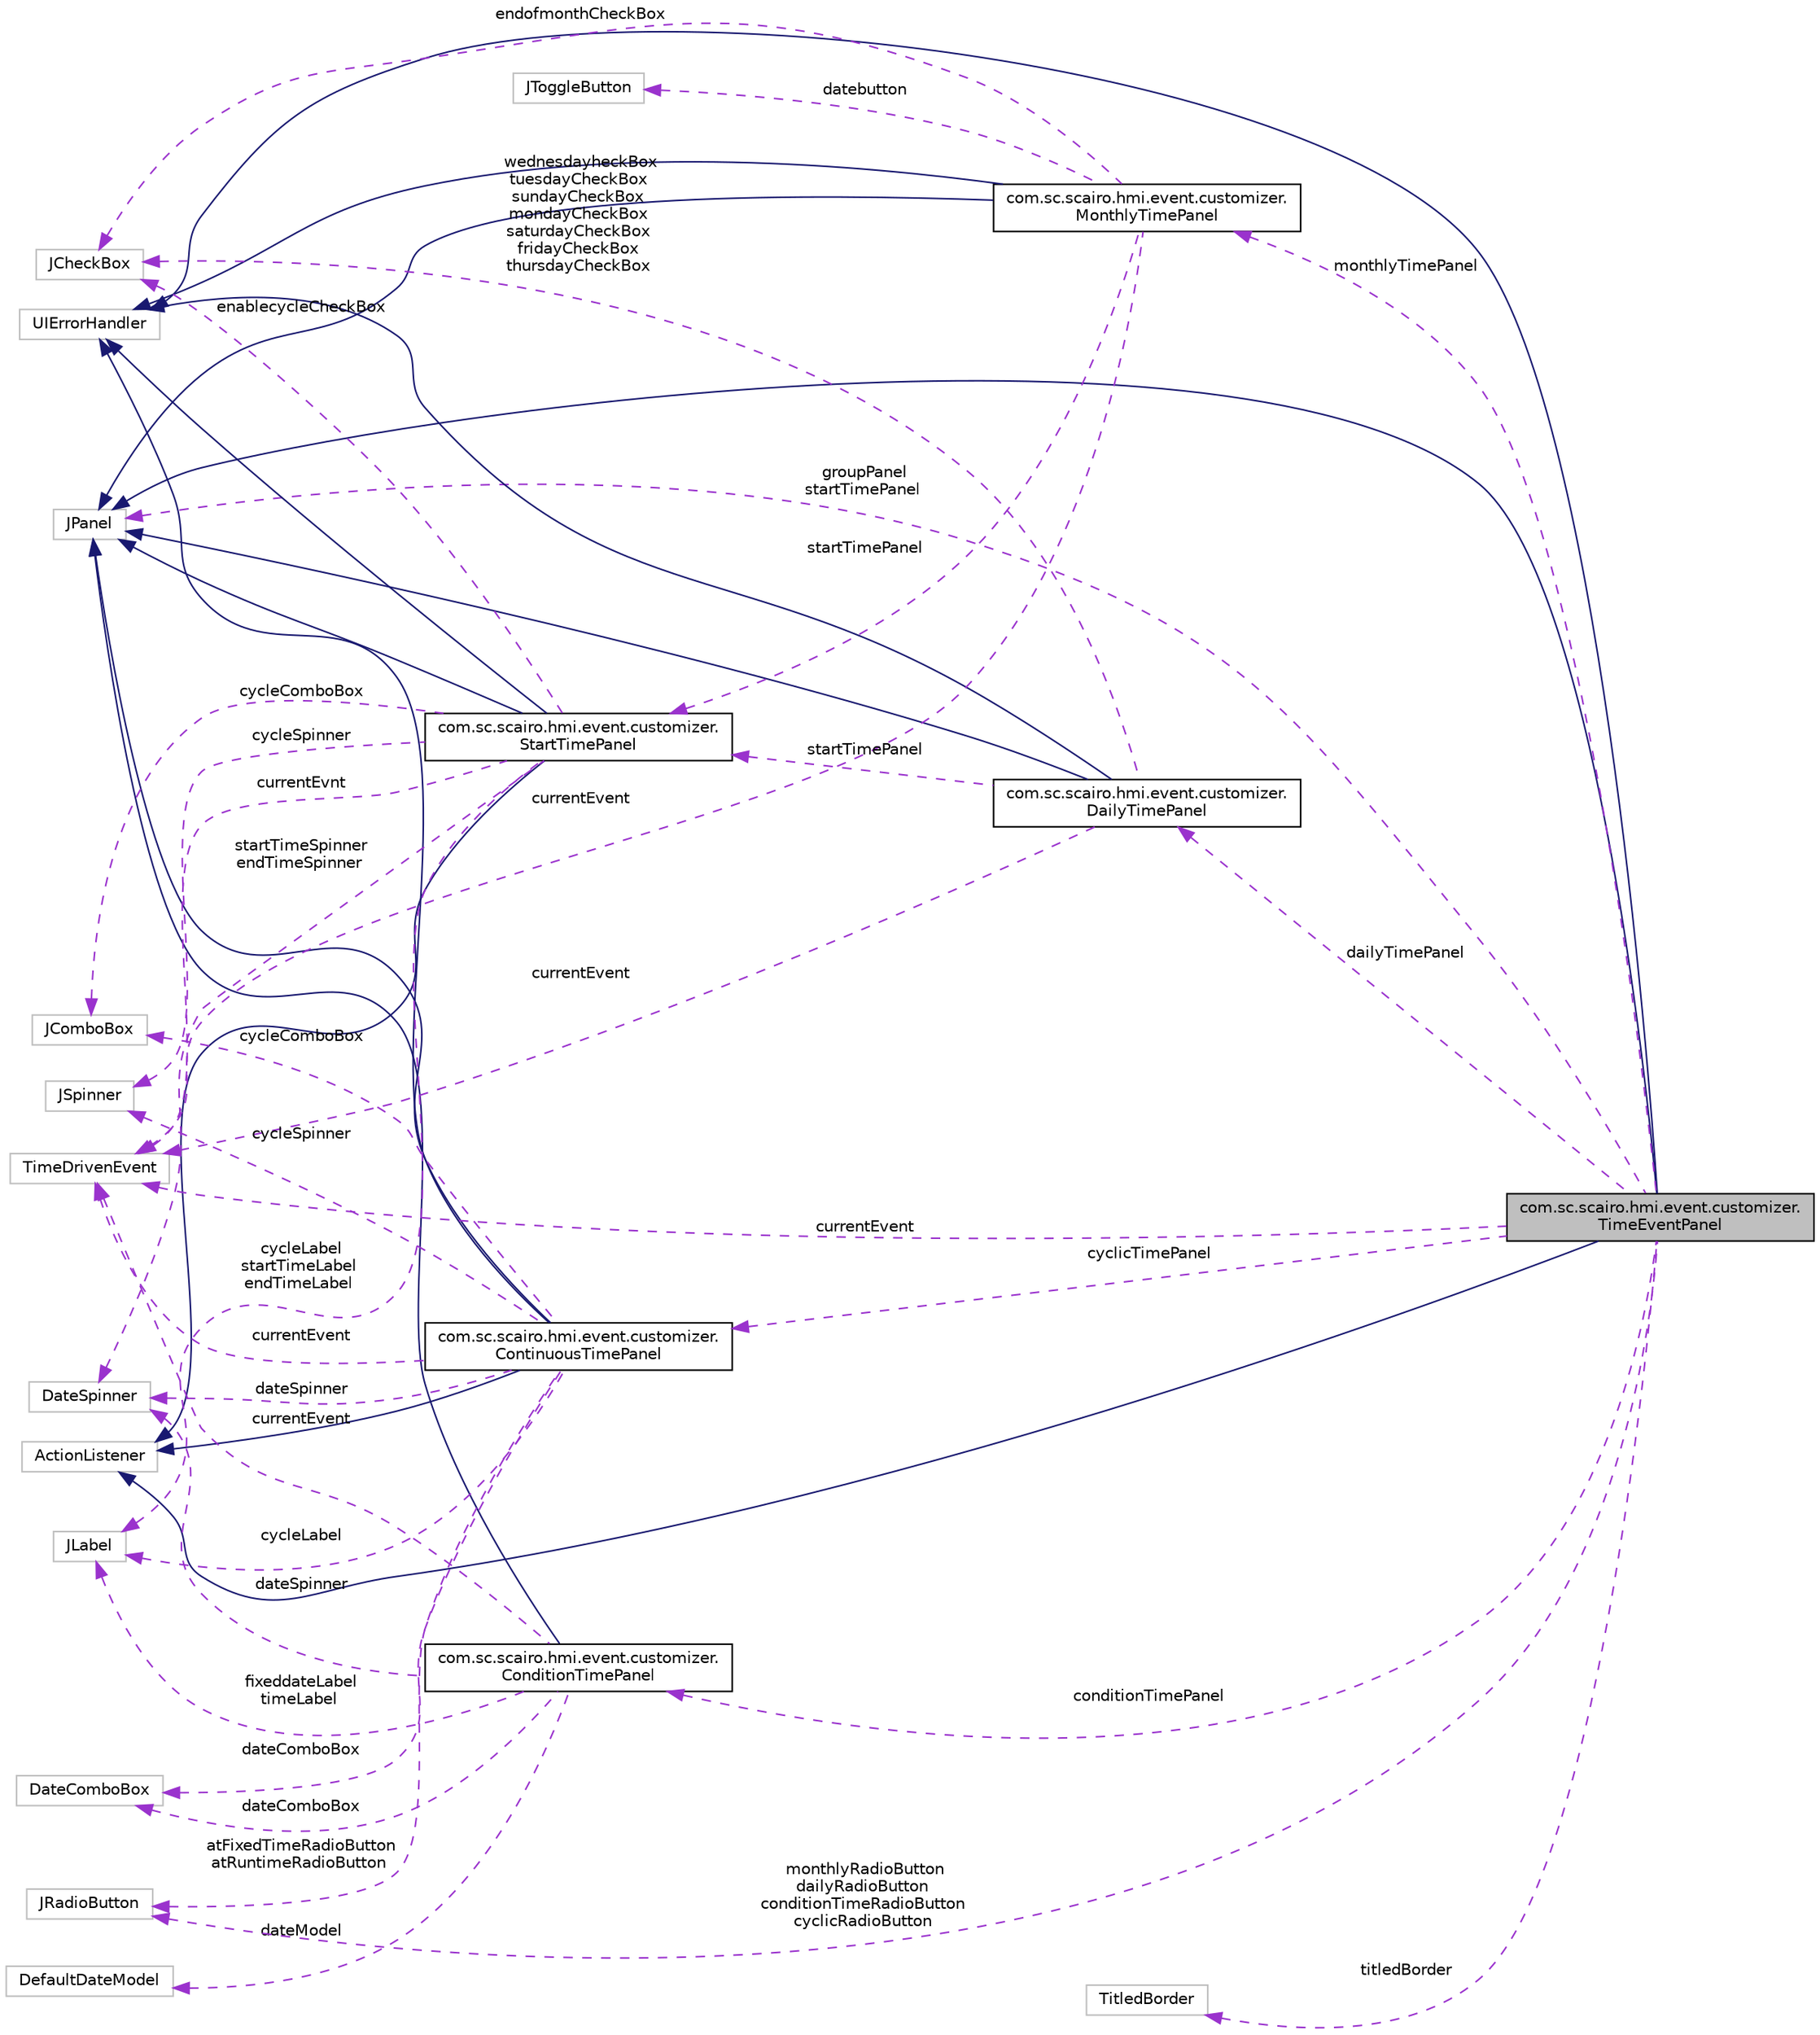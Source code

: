 digraph "com.sc.scairo.hmi.event.customizer.TimeEventPanel"
{
 // LATEX_PDF_SIZE
  edge [fontname="Helvetica",fontsize="10",labelfontname="Helvetica",labelfontsize="10"];
  node [fontname="Helvetica",fontsize="10",shape=record];
  rankdir="LR";
  Node1 [label="com.sc.scairo.hmi.event.customizer.\lTimeEventPanel",height=0.2,width=0.4,color="black", fillcolor="grey75", style="filled", fontcolor="black",tooltip=" "];
  Node2 -> Node1 [dir="back",color="midnightblue",fontsize="10",style="solid",fontname="Helvetica"];
  Node2 [label="JPanel",height=0.2,width=0.4,color="grey75", fillcolor="white", style="filled",tooltip=" "];
  Node3 -> Node1 [dir="back",color="midnightblue",fontsize="10",style="solid",fontname="Helvetica"];
  Node3 [label="ActionListener",height=0.2,width=0.4,color="grey75", fillcolor="white", style="filled",tooltip=" "];
  Node4 -> Node1 [dir="back",color="midnightblue",fontsize="10",style="solid",fontname="Helvetica"];
  Node4 [label="UIErrorHandler",height=0.2,width=0.4,color="grey75", fillcolor="white", style="filled",tooltip=" "];
  Node5 -> Node1 [dir="back",color="darkorchid3",fontsize="10",style="dashed",label=" currentEvent" ,fontname="Helvetica"];
  Node5 [label="TimeDrivenEvent",height=0.2,width=0.4,color="grey75", fillcolor="white", style="filled",tooltip=" "];
  Node6 -> Node1 [dir="back",color="darkorchid3",fontsize="10",style="dashed",label=" conditionTimePanel" ,fontname="Helvetica"];
  Node6 [label="com.sc.scairo.hmi.event.customizer.\lConditionTimePanel",height=0.2,width=0.4,color="black", fillcolor="white", style="filled",URL="$classcom_1_1sc_1_1scairo_1_1hmi_1_1event_1_1customizer_1_1_condition_time_panel.html",tooltip=" "];
  Node2 -> Node6 [dir="back",color="midnightblue",fontsize="10",style="solid",fontname="Helvetica"];
  Node7 -> Node6 [dir="back",color="darkorchid3",fontsize="10",style="dashed",label=" dateSpinner" ,fontname="Helvetica"];
  Node7 [label="DateSpinner",height=0.2,width=0.4,color="grey75", fillcolor="white", style="filled",tooltip=" "];
  Node5 -> Node6 [dir="back",color="darkorchid3",fontsize="10",style="dashed",label=" currentEvent" ,fontname="Helvetica"];
  Node8 -> Node6 [dir="back",color="darkorchid3",fontsize="10",style="dashed",label=" dateComboBox" ,fontname="Helvetica"];
  Node8 [label="DateComboBox",height=0.2,width=0.4,color="grey75", fillcolor="white", style="filled",tooltip=" "];
  Node9 -> Node6 [dir="back",color="darkorchid3",fontsize="10",style="dashed",label=" dateModel" ,fontname="Helvetica"];
  Node9 [label="DefaultDateModel",height=0.2,width=0.4,color="grey75", fillcolor="white", style="filled",tooltip=" "];
  Node10 -> Node6 [dir="back",color="darkorchid3",fontsize="10",style="dashed",label=" fixeddateLabel\ntimeLabel" ,fontname="Helvetica"];
  Node10 [label="JLabel",height=0.2,width=0.4,color="grey75", fillcolor="white", style="filled",tooltip=" "];
  Node11 -> Node1 [dir="back",color="darkorchid3",fontsize="10",style="dashed",label=" monthlyTimePanel" ,fontname="Helvetica"];
  Node11 [label="com.sc.scairo.hmi.event.customizer.\lMonthlyTimePanel",height=0.2,width=0.4,color="black", fillcolor="white", style="filled",URL="$classcom_1_1sc_1_1scairo_1_1hmi_1_1event_1_1customizer_1_1_monthly_time_panel.html",tooltip=" "];
  Node2 -> Node11 [dir="back",color="midnightblue",fontsize="10",style="solid",fontname="Helvetica"];
  Node4 -> Node11 [dir="back",color="midnightblue",fontsize="10",style="solid",fontname="Helvetica"];
  Node12 -> Node11 [dir="back",color="darkorchid3",fontsize="10",style="dashed",label=" endofmonthCheckBox" ,fontname="Helvetica"];
  Node12 [label="JCheckBox",height=0.2,width=0.4,color="grey75", fillcolor="white", style="filled",tooltip=" "];
  Node5 -> Node11 [dir="back",color="darkorchid3",fontsize="10",style="dashed",label=" currentEvent" ,fontname="Helvetica"];
  Node13 -> Node11 [dir="back",color="darkorchid3",fontsize="10",style="dashed",label=" startTimePanel" ,fontname="Helvetica"];
  Node13 [label="com.sc.scairo.hmi.event.customizer.\lStartTimePanel",height=0.2,width=0.4,color="black", fillcolor="white", style="filled",URL="$classcom_1_1sc_1_1scairo_1_1hmi_1_1event_1_1customizer_1_1_start_time_panel.html",tooltip=" "];
  Node2 -> Node13 [dir="back",color="midnightblue",fontsize="10",style="solid",fontname="Helvetica"];
  Node3 -> Node13 [dir="back",color="midnightblue",fontsize="10",style="solid",fontname="Helvetica"];
  Node4 -> Node13 [dir="back",color="midnightblue",fontsize="10",style="solid",fontname="Helvetica"];
  Node7 -> Node13 [dir="back",color="darkorchid3",fontsize="10",style="dashed",label=" startTimeSpinner\nendTimeSpinner" ,fontname="Helvetica"];
  Node12 -> Node13 [dir="back",color="darkorchid3",fontsize="10",style="dashed",label=" enablecycleCheckBox" ,fontname="Helvetica"];
  Node5 -> Node13 [dir="back",color="darkorchid3",fontsize="10",style="dashed",label=" currentEvnt" ,fontname="Helvetica"];
  Node14 -> Node13 [dir="back",color="darkorchid3",fontsize="10",style="dashed",label=" cycleSpinner" ,fontname="Helvetica"];
  Node14 [label="JSpinner",height=0.2,width=0.4,color="grey75", fillcolor="white", style="filled",tooltip=" "];
  Node15 -> Node13 [dir="back",color="darkorchid3",fontsize="10",style="dashed",label=" cycleComboBox" ,fontname="Helvetica"];
  Node15 [label="JComboBox",height=0.2,width=0.4,color="grey75", fillcolor="white", style="filled",tooltip=" "];
  Node10 -> Node13 [dir="back",color="darkorchid3",fontsize="10",style="dashed",label=" cycleLabel\nstartTimeLabel\nendTimeLabel" ,fontname="Helvetica"];
  Node16 -> Node11 [dir="back",color="darkorchid3",fontsize="10",style="dashed",label=" datebutton" ,fontname="Helvetica"];
  Node16 [label="JToggleButton",height=0.2,width=0.4,color="grey75", fillcolor="white", style="filled",tooltip=" "];
  Node17 -> Node1 [dir="back",color="darkorchid3",fontsize="10",style="dashed",label=" titledBorder" ,fontname="Helvetica"];
  Node17 [label="TitledBorder",height=0.2,width=0.4,color="grey75", fillcolor="white", style="filled",tooltip=" "];
  Node2 -> Node1 [dir="back",color="darkorchid3",fontsize="10",style="dashed",label=" groupPanel\nstartTimePanel" ,fontname="Helvetica"];
  Node18 -> Node1 [dir="back",color="darkorchid3",fontsize="10",style="dashed",label=" cyclicTimePanel" ,fontname="Helvetica"];
  Node18 [label="com.sc.scairo.hmi.event.customizer.\lContinuousTimePanel",height=0.2,width=0.4,color="black", fillcolor="white", style="filled",URL="$classcom_1_1sc_1_1scairo_1_1hmi_1_1event_1_1customizer_1_1_continuous_time_panel.html",tooltip=" "];
  Node2 -> Node18 [dir="back",color="midnightblue",fontsize="10",style="solid",fontname="Helvetica"];
  Node3 -> Node18 [dir="back",color="midnightblue",fontsize="10",style="solid",fontname="Helvetica"];
  Node4 -> Node18 [dir="back",color="midnightblue",fontsize="10",style="solid",fontname="Helvetica"];
  Node7 -> Node18 [dir="back",color="darkorchid3",fontsize="10",style="dashed",label=" dateSpinner" ,fontname="Helvetica"];
  Node5 -> Node18 [dir="back",color="darkorchid3",fontsize="10",style="dashed",label=" currentEvent" ,fontname="Helvetica"];
  Node8 -> Node18 [dir="back",color="darkorchid3",fontsize="10",style="dashed",label=" dateComboBox" ,fontname="Helvetica"];
  Node14 -> Node18 [dir="back",color="darkorchid3",fontsize="10",style="dashed",label=" cycleSpinner" ,fontname="Helvetica"];
  Node15 -> Node18 [dir="back",color="darkorchid3",fontsize="10",style="dashed",label=" cycleComboBox" ,fontname="Helvetica"];
  Node10 -> Node18 [dir="back",color="darkorchid3",fontsize="10",style="dashed",label=" cycleLabel" ,fontname="Helvetica"];
  Node19 -> Node18 [dir="back",color="darkorchid3",fontsize="10",style="dashed",label=" atFixedTimeRadioButton\natRuntimeRadioButton" ,fontname="Helvetica"];
  Node19 [label="JRadioButton",height=0.2,width=0.4,color="grey75", fillcolor="white", style="filled",tooltip=" "];
  Node19 -> Node1 [dir="back",color="darkorchid3",fontsize="10",style="dashed",label=" monthlyRadioButton\ndailyRadioButton\nconditionTimeRadioButton\ncyclicRadioButton" ,fontname="Helvetica"];
  Node20 -> Node1 [dir="back",color="darkorchid3",fontsize="10",style="dashed",label=" dailyTimePanel" ,fontname="Helvetica"];
  Node20 [label="com.sc.scairo.hmi.event.customizer.\lDailyTimePanel",height=0.2,width=0.4,color="black", fillcolor="white", style="filled",URL="$classcom_1_1sc_1_1scairo_1_1hmi_1_1event_1_1customizer_1_1_daily_time_panel.html",tooltip=" "];
  Node2 -> Node20 [dir="back",color="midnightblue",fontsize="10",style="solid",fontname="Helvetica"];
  Node4 -> Node20 [dir="back",color="midnightblue",fontsize="10",style="solid",fontname="Helvetica"];
  Node12 -> Node20 [dir="back",color="darkorchid3",fontsize="10",style="dashed",label=" wednesdayheckBox\ntuesdayCheckBox\nsundayCheckBox\nmondayCheckBox\nsaturdayCheckBox\nfridayCheckBox\nthursdayCheckBox" ,fontname="Helvetica"];
  Node5 -> Node20 [dir="back",color="darkorchid3",fontsize="10",style="dashed",label=" currentEvent" ,fontname="Helvetica"];
  Node13 -> Node20 [dir="back",color="darkorchid3",fontsize="10",style="dashed",label=" startTimePanel" ,fontname="Helvetica"];
}

